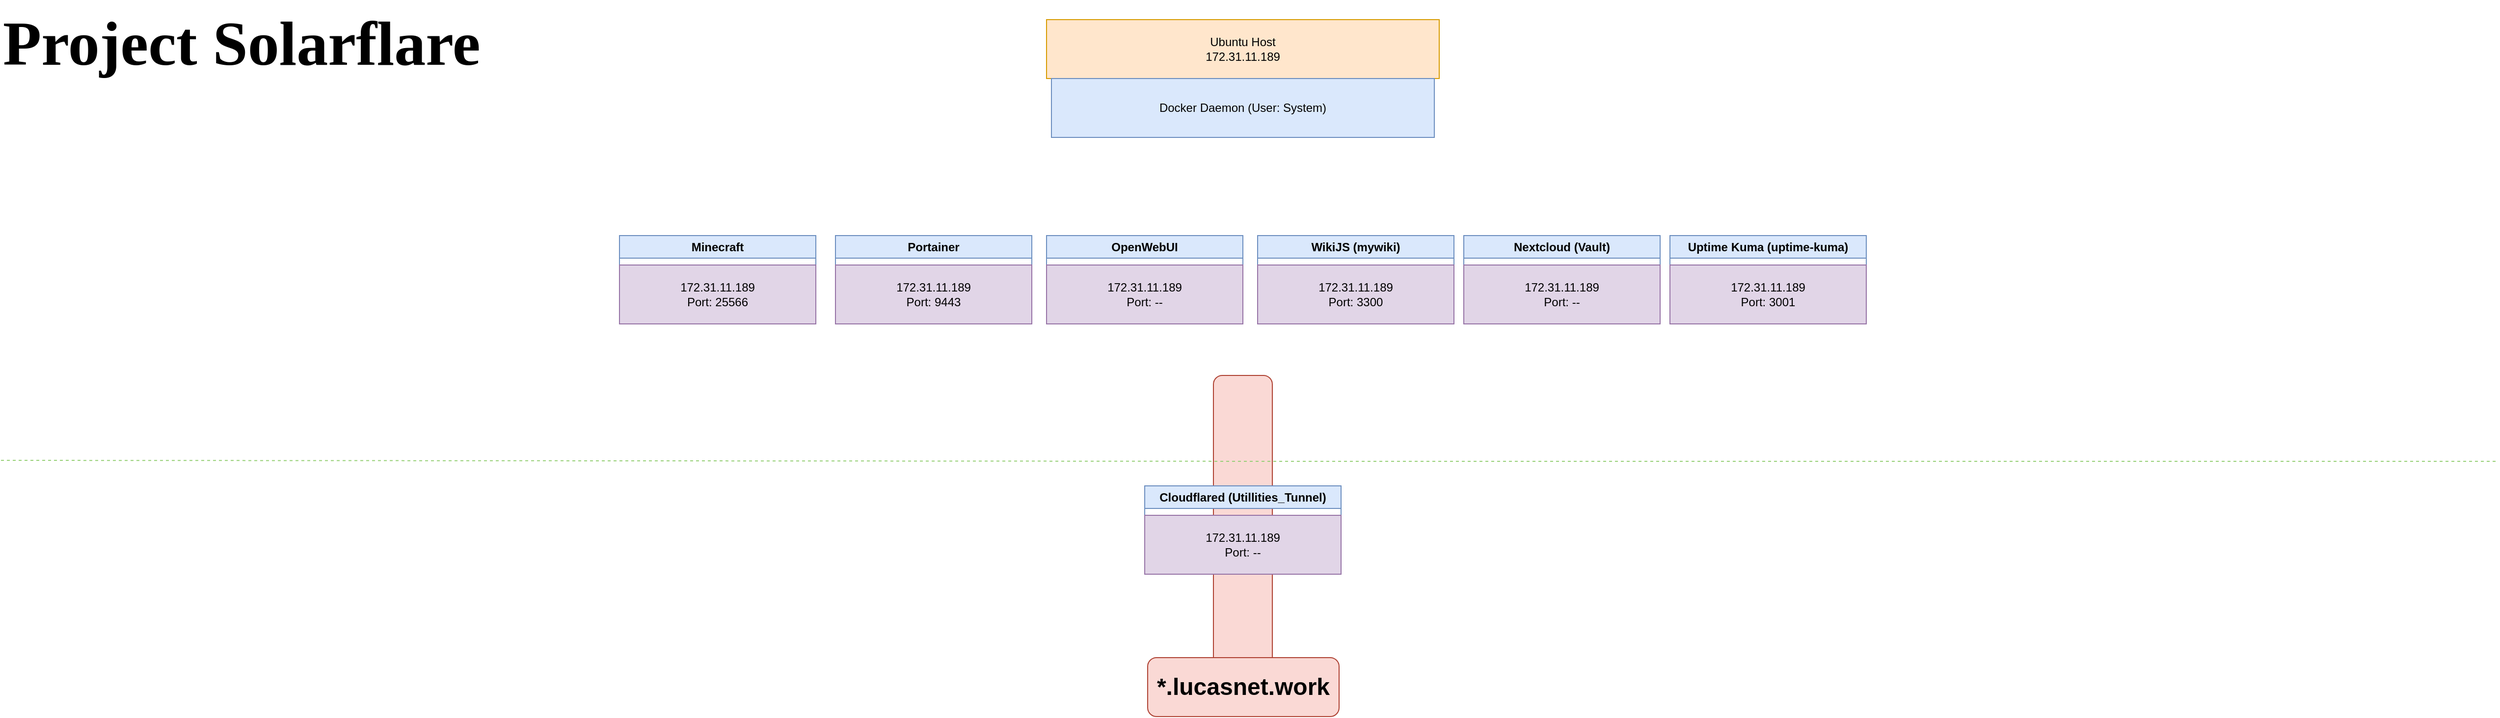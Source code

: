 <mxfile version="24.7.16">
  <diagram name="Page-1" id="Wzko_Iv3cd9_h4mMymX6">
    <mxGraphModel dx="1450" dy="319" grid="1" gridSize="10" guides="1" tooltips="1" connect="1" arrows="1" fold="1" page="1" pageScale="1" pageWidth="850" pageHeight="1100" background="#ffffff" math="0" shadow="0">
      <root>
        <mxCell id="0" />
        <mxCell id="1" parent="0" />
        <mxCell id="4aFXp0Dt-I-UFv1_p3GV-2" value="&lt;div&gt;Ubuntu Host&lt;/div&gt;&lt;div&gt;172.31.11.189&lt;br&gt;&lt;/div&gt;" style="rounded=0;whiteSpace=wrap;html=1;fillColor=#ffe6cc;strokeColor=#d79b00;" vertex="1" parent="1">
          <mxGeometry x="225" y="30" width="400" height="60" as="geometry" />
        </mxCell>
        <mxCell id="4aFXp0Dt-I-UFv1_p3GV-4" value="Docker Daemon (User: System)" style="rounded=0;whiteSpace=wrap;html=1;fillColor=#dae8fc;strokeColor=#6c8ebf;" vertex="1" parent="1">
          <mxGeometry x="230" y="90" width="390" height="60" as="geometry" />
        </mxCell>
        <mxCell id="4aFXp0Dt-I-UFv1_p3GV-7" value="Portainer" style="swimlane;whiteSpace=wrap;html=1;fillColor=#dae8fc;strokeColor=#6c8ebf;" vertex="1" parent="1">
          <mxGeometry x="10" y="250" width="200" height="90" as="geometry">
            <mxRectangle x="25" y="190" width="90" height="30" as="alternateBounds" />
          </mxGeometry>
        </mxCell>
        <mxCell id="4aFXp0Dt-I-UFv1_p3GV-9" value="&lt;div&gt;172.31.11.189&lt;/div&gt;&lt;div&gt;Port: 9443&lt;br&gt;&lt;/div&gt;" style="rounded=0;whiteSpace=wrap;html=1;fillColor=#e1d5e7;strokeColor=#9673a6;" vertex="1" parent="4aFXp0Dt-I-UFv1_p3GV-7">
          <mxGeometry y="30" width="200" height="60" as="geometry" />
        </mxCell>
        <mxCell id="4aFXp0Dt-I-UFv1_p3GV-12" value="Nextcloud (Vault)" style="swimlane;whiteSpace=wrap;html=1;fillColor=#dae8fc;strokeColor=#6c8ebf;" vertex="1" parent="1">
          <mxGeometry x="650" y="250" width="200" height="90" as="geometry">
            <mxRectangle x="25" y="190" width="90" height="30" as="alternateBounds" />
          </mxGeometry>
        </mxCell>
        <mxCell id="4aFXp0Dt-I-UFv1_p3GV-13" value="&lt;div&gt;172.31.11.189&lt;/div&gt;&lt;div&gt;Port: --&lt;br&gt;&lt;/div&gt;" style="rounded=0;whiteSpace=wrap;html=1;fillColor=#e1d5e7;strokeColor=#9673a6;" vertex="1" parent="4aFXp0Dt-I-UFv1_p3GV-12">
          <mxGeometry y="30" width="200" height="60" as="geometry" />
        </mxCell>
        <mxCell id="4aFXp0Dt-I-UFv1_p3GV-14" value="Minecraft" style="swimlane;whiteSpace=wrap;html=1;fillColor=#dae8fc;strokeColor=#6c8ebf;" vertex="1" parent="1">
          <mxGeometry x="-210" y="250" width="200" height="90" as="geometry">
            <mxRectangle x="25" y="190" width="90" height="30" as="alternateBounds" />
          </mxGeometry>
        </mxCell>
        <mxCell id="4aFXp0Dt-I-UFv1_p3GV-15" value="&lt;div&gt;172.31.11.189&lt;/div&gt;&lt;div&gt;Port: 25566&lt;br&gt;&lt;/div&gt;" style="rounded=0;whiteSpace=wrap;html=1;fillColor=#e1d5e7;strokeColor=#9673a6;" vertex="1" parent="4aFXp0Dt-I-UFv1_p3GV-14">
          <mxGeometry y="30" width="200" height="60" as="geometry" />
        </mxCell>
        <mxCell id="4aFXp0Dt-I-UFv1_p3GV-16" value="OpenWebUI" style="swimlane;whiteSpace=wrap;html=1;fillColor=#dae8fc;strokeColor=#6c8ebf;" vertex="1" parent="1">
          <mxGeometry x="225" y="250" width="200" height="90" as="geometry">
            <mxRectangle x="25" y="190" width="90" height="30" as="alternateBounds" />
          </mxGeometry>
        </mxCell>
        <mxCell id="4aFXp0Dt-I-UFv1_p3GV-17" value="&lt;div&gt;172.31.11.189&lt;/div&gt;&lt;div&gt;Port: --&lt;br&gt;&lt;/div&gt;" style="rounded=0;whiteSpace=wrap;html=1;fillColor=#e1d5e7;strokeColor=#9673a6;" vertex="1" parent="4aFXp0Dt-I-UFv1_p3GV-16">
          <mxGeometry y="30" width="200" height="60" as="geometry" />
        </mxCell>
        <mxCell id="4aFXp0Dt-I-UFv1_p3GV-26" value="" style="rounded=1;whiteSpace=wrap;html=1;rotation=90;fillColor=#fad9d5;strokeColor=#ae4132;" vertex="1" parent="1">
          <mxGeometry x="267.5" y="520" width="315" height="60" as="geometry" />
        </mxCell>
        <mxCell id="4aFXp0Dt-I-UFv1_p3GV-18" value="WikiJS (mywiki)" style="swimlane;whiteSpace=wrap;html=1;fillColor=#dae8fc;strokeColor=#6c8ebf;" vertex="1" parent="1">
          <mxGeometry x="440" y="250" width="200" height="90" as="geometry">
            <mxRectangle x="25" y="190" width="90" height="30" as="alternateBounds" />
          </mxGeometry>
        </mxCell>
        <mxCell id="4aFXp0Dt-I-UFv1_p3GV-19" value="&lt;div&gt;172.31.11.189&lt;/div&gt;&lt;div&gt;Port: 3300&lt;br&gt;&lt;/div&gt;" style="rounded=0;whiteSpace=wrap;html=1;fillColor=#e1d5e7;strokeColor=#9673a6;" vertex="1" parent="4aFXp0Dt-I-UFv1_p3GV-18">
          <mxGeometry y="30" width="200" height="60" as="geometry" />
        </mxCell>
        <mxCell id="4aFXp0Dt-I-UFv1_p3GV-20" value="Cloudflared (Utillities_Tunnel)" style="swimlane;whiteSpace=wrap;html=1;fillColor=#dae8fc;strokeColor=#6c8ebf;" vertex="1" parent="1">
          <mxGeometry x="325" y="505" width="200" height="90" as="geometry">
            <mxRectangle x="25" y="190" width="90" height="30" as="alternateBounds" />
          </mxGeometry>
        </mxCell>
        <mxCell id="4aFXp0Dt-I-UFv1_p3GV-21" value="&lt;div&gt;172.31.11.189&lt;/div&gt;&lt;div&gt;Port: --&lt;br&gt;&lt;/div&gt;" style="rounded=0;whiteSpace=wrap;html=1;fillColor=#e1d5e7;strokeColor=#9673a6;" vertex="1" parent="4aFXp0Dt-I-UFv1_p3GV-20">
          <mxGeometry y="30" width="200" height="60" as="geometry" />
        </mxCell>
        <mxCell id="4aFXp0Dt-I-UFv1_p3GV-23" value="Uptime Kuma (uptime-kuma)" style="swimlane;whiteSpace=wrap;html=1;fillColor=#dae8fc;strokeColor=#6c8ebf;" vertex="1" parent="1">
          <mxGeometry x="860" y="250" width="200" height="90" as="geometry">
            <mxRectangle x="25" y="190" width="90" height="30" as="alternateBounds" />
          </mxGeometry>
        </mxCell>
        <mxCell id="4aFXp0Dt-I-UFv1_p3GV-24" value="&lt;div&gt;172.31.11.189&lt;/div&gt;&lt;div&gt;Port: 3001&lt;br&gt;&lt;/div&gt;" style="rounded=0;whiteSpace=wrap;html=1;fillColor=#e1d5e7;strokeColor=#9673a6;" vertex="1" parent="4aFXp0Dt-I-UFv1_p3GV-23">
          <mxGeometry y="30" width="200" height="60" as="geometry" />
        </mxCell>
        <mxCell id="4aFXp0Dt-I-UFv1_p3GV-25" value="" style="endArrow=none;dashed=1;html=1;rounded=0;strokeColor=#97D077;" edge="1" parent="1">
          <mxGeometry width="50" height="50" relative="1" as="geometry">
            <mxPoint x="-839.999" y="479" as="sourcePoint" />
            <mxPoint x="1702.353" y="480" as="targetPoint" />
            <Array as="points">
              <mxPoint x="473.53" y="480" />
            </Array>
          </mxGeometry>
        </mxCell>
        <mxCell id="4aFXp0Dt-I-UFv1_p3GV-30" value="&lt;h1&gt;*.lucasnet.work&lt;br&gt;&lt;/h1&gt;" style="rounded=1;whiteSpace=wrap;html=1;fillColor=#fad9d5;strokeColor=#ae4132;" vertex="1" parent="1">
          <mxGeometry x="328" y="680" width="195" height="60" as="geometry" />
        </mxCell>
        <mxCell id="4aFXp0Dt-I-UFv1_p3GV-36" value="&lt;font face=&quot;JetBrains Mono&quot; data-font-src=&quot;https://fonts.googleapis.com/css?family=JetBrains+Mono&quot; style=&quot;font-size: 64px;&quot;&gt;Project Solarflare&lt;br&gt;&lt;/font&gt;" style="text;html=1;whiteSpace=wrap;overflow=hidden;rounded=0;fontStyle=1" vertex="1" parent="1">
          <mxGeometry x="-840" y="10" width="700" height="80" as="geometry" />
        </mxCell>
      </root>
    </mxGraphModel>
  </diagram>
</mxfile>
